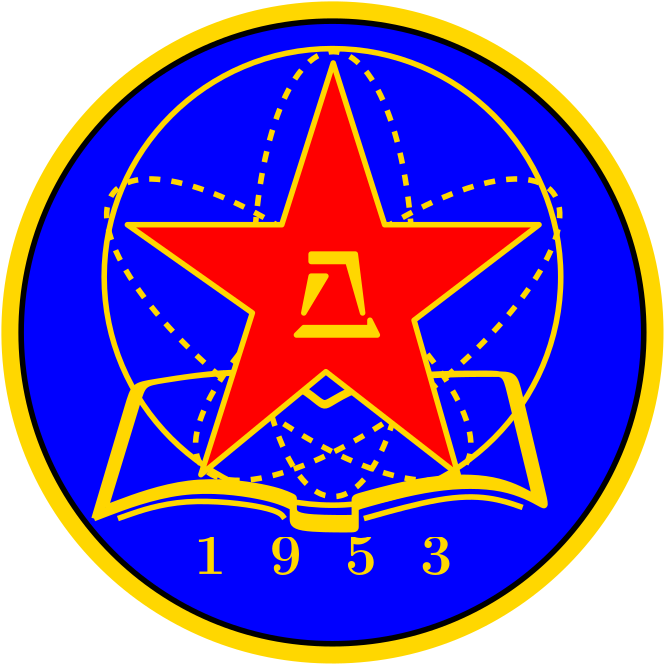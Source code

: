 <?xml version="1.0"?>
<!DOCTYPE ipe SYSTEM "ipe.dtd">
<ipe version="70005" creator="Ipe 7.1.4">
<info created="D:20130625192731" modified="D:20130625195353"/>
<ipestyle name="doctor">
<symbol name="arrow/arc(spx)">
<path stroke="sym-stroke" fill="sym-stroke" pen="sym-pen">
0 0 m
-1 0.333 l
-1 -0.333 l
h
</path>
</symbol>
<symbol name="arrow/farc(spx)">
<path stroke="sym-stroke" fill="white" pen="sym-pen">
0 0 m
-1 0.333 l
-1 -0.333 l
h
</path>
</symbol>
<symbol name="mark/circle(sx)" transformations="translations">
<path fill="sym-stroke">
0.6 0 0 0.6 0 0 e
0.4 0 0 0.4 0 0 e
</path>
</symbol>
<symbol name="mark/disk(sx)" transformations="translations">
<path fill="sym-stroke">
0.6 0 0 0.6 0 0 e
</path>
</symbol>
<symbol name="mark/fdisk(sfx)" transformations="translations">
<group>
<path fill="sym-fill">
0.5 0 0 0.5 0 0 e
</path>
<path fill="sym-stroke" fillrule="eofill">
0.6 0 0 0.6 0 0 e
0.4 0 0 0.4 0 0 e
</path>
</group>
</symbol>
<symbol name="mark/box(sx)" transformations="translations">
<path fill="sym-stroke" fillrule="eofill">
-0.6 -0.6 m
0.6 -0.6 l
0.6 0.6 l
-0.6 0.6 l
h
-0.4 -0.4 m
0.4 -0.4 l
0.4 0.4 l
-0.4 0.4 l
h
</path>
</symbol>
<symbol name="mark/square(sx)" transformations="translations">
<path fill="sym-stroke">
-0.6 -0.6 m
0.6 -0.6 l
0.6 0.6 l
-0.6 0.6 l
h
</path>
</symbol>
<symbol name="mark/fsquare(sfx)" transformations="translations">
<group>
<path fill="sym-fill">
-0.5 -0.5 m
0.5 -0.5 l
0.5 0.5 l
-0.5 0.5 l
h
</path>
<path fill="sym-stroke" fillrule="eofill">
-0.6 -0.6 m
0.6 -0.6 l
0.6 0.6 l
-0.6 0.6 l
h
-0.4 -0.4 m
0.4 -0.4 l
0.4 0.4 l
-0.4 0.4 l
h
</path>
</group>
</symbol>
<symbol name="mark/cross(sx)" transformations="translations">
<group>
<path fill="sym-stroke">
-0.43 -0.57 m
0.57 0.43 l
0.43 0.57 l
-0.57 -0.43 l
h
</path>
<path fill="sym-stroke">
-0.43 0.57 m
0.57 -0.43 l
0.43 -0.57 l
-0.57 0.43 l
h
</path>
</group>
</symbol>
<symbol name="arrow/fnormal(spx)">
<path stroke="sym-stroke" fill="white" pen="sym-pen">
0 0 m
-1 0.333 l
-1 -0.333 l
h
</path>
</symbol>
<symbol name="arrow/pointed(spx)">
<path stroke="sym-stroke" fill="sym-stroke" pen="sym-pen">
0 0 m
-1 0.333 l
-0.8 0 l
-1 -0.333 l
h
</path>
</symbol>
<symbol name="arrow/fpointed(spx)">
<path stroke="sym-stroke" fill="white" pen="sym-pen">
0 0 m
-1 0.333 l
-0.8 0 l
-1 -0.333 l
h
</path>
</symbol>
<symbol name="arrow/linear(spx)">
<path stroke="sym-stroke" pen="sym-pen">
-1 0.333 m
0 0 l
-1 -0.333 l
</path>
</symbol>
<symbol name="arrow/fdouble(spx)">
<path stroke="sym-stroke" fill="white" pen="sym-pen">
0 0 m
-1 0.333 l
-1 -0.333 l
h
-1 0 m
-2 0.333 l
-2 -0.333 l
h
</path>
</symbol>
<symbol name="arrow/double(spx)">
<path stroke="sym-stroke" fill="sym-stroke" pen="sym-pen">
0 0 m
-1 0.333 l
-1 -0.333 l
h
-1 0 m
-2 0.333 l
-2 -0.333 l
h
</path>
</symbol>
<pen name="heavier" value="0.8"/>
<pen name="fat" value="1.2"/>
<pen name="ultrafat" value="2"/>
<symbolsize name="large" value="5"/>
<symbolsize name="small" value="2"/>
<symbolsize name="tiny" value="1.1"/>
<arrowsize name="large" value="10"/>
<arrowsize name="small" value="5"/>
<arrowsize name="tiny" value="3"/>
<color name="black" value="0"/>
<color name="white" value="1"/>
<color name="sandy" value="0.901 0.886 0.686"/>
<color name="stone" value="0.654 0.639 0.494"/>
<color name="beach" value="0.937 0.925 0.792"/>
<color name="lblue" value="0.674 0.811 0.988"/>
<color name="lgree" value="0.788 0.843 0.529"/>
<color name="lgray" value="0.819 0.828 0.741"/>
<color name="dgray" value="0.419 0.428 0.341"/>
<color name="ocean" value="0.015 0.388 0.501"/>
<color name="deepb" value="0 0.184 0.184"/>
<color name="green" value="0.274 0.537 0.4"/>
<color name="chese" value="0.725 0.07 0.105"/>
<color name="ddred" value="0.298 0.105 0.105"/>
<color name="red" value="1 0 0"/>
<color name="yellow" value="1 1 0"/>
<color name="gold" value="1 0.843 0"/>
<color name="blue" value="0 0 1"/>
<dashstyle name="dashed" value="[4] 0"/>
<dashstyle name="dotted" value="[1 3] 0"/>
<dashstyle name="dash dotted" value="[4 2 1 2] 0"/>
<dashstyle name="dash dot dotted" value="[4 2 1 2 1 2] 0"/>
<textsize name="large" value="\large"/>
<textsize name="Large" value="\Large"/>
<textsize name="LARGE" value="\LARGE"/>
<textsize name="huge" value="\huge"/>
<textsize name="Huge" value="\Huge"/>
<textsize name="small" value="\small"/>
<textsize name="footnote" value="\footnotesize"/>
<textsize name="tiny" value="\tiny"/>
<textstyle name="center" begin="\begin{center}" end="\end{center}"/>
<textstyle name="itemize" begin="\begin{itemize}" end="\end{itemize}"/>
<textstyle name="item" begin="\begin{itemize}\item{}" end="\end{itemize}"/>
<gridsize name="4 pts" value="4"/>
<gridsize name="8 pts (~3 mm)" value="8"/>
<gridsize name="16 pts (~6 mm)" value="16"/>
<gridsize name="32 pts (~12 mm)" value="32"/>
<gridsize name="10 pts (~3.5 mm)" value="10"/>
<gridsize name="20 pts (~7 mm)" value="20"/>
<gridsize name="14 pts (~5 mm)" value="14"/>
<gridsize name="28 pts (~10 mm)" value="28"/>
<gridsize name="56 pts (~20 mm)" value="56"/>
<anglesize name="90 deg" value="90"/>
<anglesize name="60 deg" value="60"/>
<anglesize name="45 deg" value="45"/>
<anglesize name="30 deg" value="30"/>
<anglesize name="22.5 deg" value="22.5"/>
<preamble>
	\pdfobjcompresslevel0
	
	\usepackage{amsmath,amssymb,bm}
	\usepackage{graphicx}
	\newcommand{\ve}[1]{\ensuremath{\mathbf{#1}}}
	
\renewcommand\normalsize{%
\fontsize{12bp}{12.87bp}\selectfont%
}
</preamble>
<tiling name="falling" angle="-60" step="4" width="1"/>
<tiling name="rising" angle="30" step="4" width="1"/>
</ipestyle>
<page>
<layer name="alpha"/>
<view layers="alpha" active="alpha"/>
<group layer="alpha" matrix="1 0 0 1 -4 76">
<path stroke="gold" fill="gold" pen="ultrafat">
118.183 1 -1 118.183 141.817 59 e
</path>
<path matrix="1 0 0 1 -2.18253 -13" stroke="black" fill="blue" pen="ultrafat">
112.071 0 0 112.071 144 72 e
</path>
<path matrix="1 0 0 1 0 7" stroke="gold" pen="ultrafat">
82.1825 0 -0 82.1825 141.817 72 e
</path>
<text matrix="1 0 0 1 8 0" transformations="translations" pos="84 -28" stroke="gold" type="label" width="92.981" height="13.316" depth="0" valign="baseline">\huge\bf 1~~9~~5~~3</text>
<path matrix="0.714286 0 0 1 -75.4286 -292" stroke="gold" fill="gold" pen="ultrafat">
184 284 m
228 296
272 292
284 288
284 288
284 284
284 280
316 280
316 280
316 288
316 288
356 296
392 296
412 288
412 288
396 336
396 336
328 336
300 324
300 324
272 340
204 332
204 332
184 284 s
189.897 288 m
231.659 299.143
273.421 295.429
284.811 291.714
284.811 291.714
284.811 288
284.811 284.286
315.183 284.286
315.183 284.286
315.183 291.714
315.183 291.714
353.149 299.143
387.317 299.143
406.3 291.714
406.3 291.714
391.114 336.286
391.114 336.286
326.573 336.286
299.997 325.143
299.997 325.143
273.421 340
208.88 332.571
208.88 332.571
189.897 288 s
</path>
<path matrix="0.358058 0 0 1 90.5312 12" stroke="gold" dash="dashed" pen="ultrafat">
80.0999 0 0 80.0999 144 68 e
</path>
<path matrix="0.220443 0.282154 -0.788011 0.615661 147.933 -22.4951" stroke="gold" dash="dashed" pen="ultrafat">
80.0999 0 0 80.0999 144 68 e
</path>
<path matrix="-0.220443 0.282154 0.788011 0.615661 136.251 -22.4951" stroke="gold" dash="dashed" pen="ultrafat">
80.0999 0 0 80.0999 144 68 e
</path>
<group matrix="0.661531 0 0 0.661531 91.8151 2.52472">
<path matrix="1 0 0 1 -224 -324" stroke="gold" fill="red" pen="ultrafat">
272 468 m
300 556 l
328 468 l
412 468 l
344 416 l
368 332 l
296 388 l
228 332 l
256 420 l
188 468 l
h
</path>
<path stroke="gold" fill="gold" pen="ultrafat">
64 116 m
72 116 l
60 96 l
h
</path>
<path stroke="gold" fill="gold" pen="ultrafat">
64 128 m
64 124 l
84 124 l
92 96 l
88 128 l
h
</path>
<path matrix="1 0 0 1 -88 8" stroke="gold" fill="gold" pen="ultrafat">
144 76 m
148 80 l
184 80 l
184 84 l
188 76 l
h
</path>
</group>
<path matrix="0.714286 0 0 1 -75.4286 -292" stroke="gold" pen="ultrafat">
196 284 m
228 292
276 288
280 284
280 284 s
</path>
<path matrix="0.714286 0 0 1 -75.4286 -292" stroke="gold" pen="ultrafat">
320 284 m
360 292
384 292
400 288 s
</path>
</group>
</page>
</ipe>
